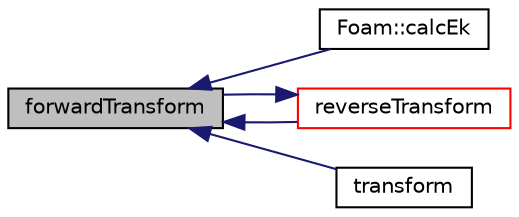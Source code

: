 digraph "forwardTransform"
{
  bgcolor="transparent";
  edge [fontname="Helvetica",fontsize="10",labelfontname="Helvetica",labelfontsize="10"];
  node [fontname="Helvetica",fontsize="10",shape=record];
  rankdir="LR";
  Node1 [label="forwardTransform",height=0.2,width=0.4,color="black", fillcolor="grey75", style="filled", fontcolor="black"];
  Node1 -> Node2 [dir="back",color="midnightblue",fontsize="10",style="solid",fontname="Helvetica"];
  Node2 [label="Foam::calcEk",height=0.2,width=0.4,color="black",URL="$a10909.html#aa112c1580f5856aec5238241e9e47d60"];
  Node1 -> Node3 [dir="back",color="midnightblue",fontsize="10",style="solid",fontname="Helvetica"];
  Node3 [label="reverseTransform",height=0.2,width=0.4,color="red",URL="$a00764.html#a22a9749db47a5052c69f07d2cd7b2d1e"];
  Node3 -> Node1 [dir="back",color="midnightblue",fontsize="10",style="solid",fontname="Helvetica"];
  Node1 -> Node4 [dir="back",color="midnightblue",fontsize="10",style="solid",fontname="Helvetica"];
  Node4 [label="transform",height=0.2,width=0.4,color="black",URL="$a00764.html#a2edcd80a7fcc830ff6ed969b368f7adb"];
}
